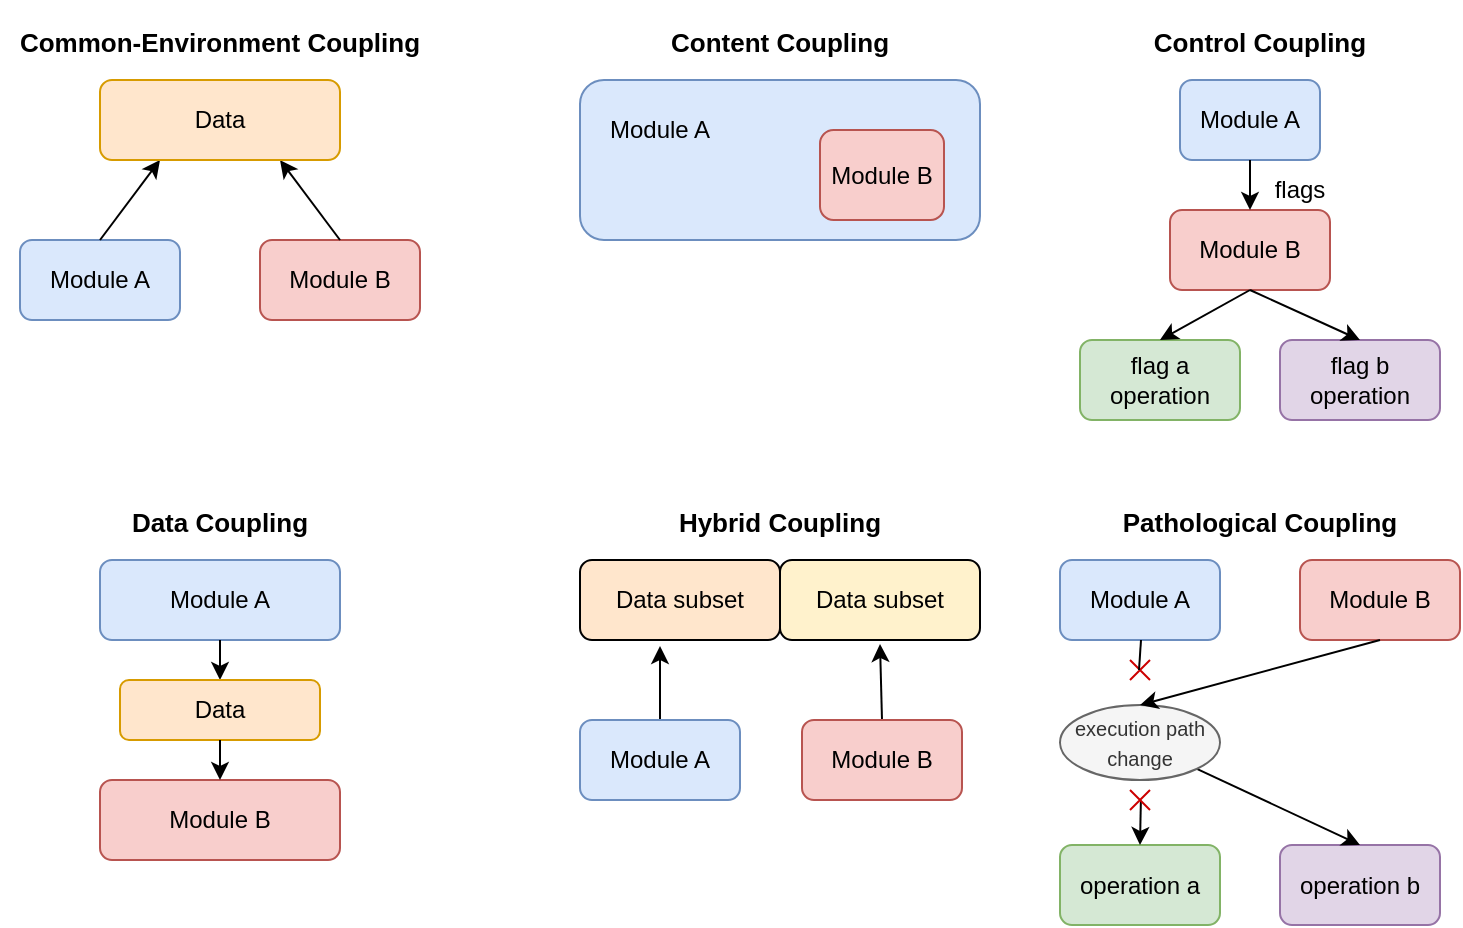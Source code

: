 <mxfile version="22.1.16" type="device">
  <diagram name="Page-1" id="mSbsEq8JNyIYG86Oy8Bk">
    <mxGraphModel dx="1475" dy="864" grid="1" gridSize="10" guides="1" tooltips="1" connect="1" arrows="1" fold="1" page="1" pageScale="1" pageWidth="827" pageHeight="1169" math="0" shadow="0">
      <root>
        <mxCell id="0" />
        <mxCell id="1" parent="0" />
        <mxCell id="Sy3r_Ziawrp9QfjnpfoK-3" value="Module A" style="rounded=1;whiteSpace=wrap;html=1;fillColor=#dae8fc;strokeColor=#6c8ebf;" vertex="1" parent="1">
          <mxGeometry x="40" y="240" width="80" height="40" as="geometry" />
        </mxCell>
        <mxCell id="Sy3r_Ziawrp9QfjnpfoK-4" value="Module B" style="rounded=1;whiteSpace=wrap;html=1;fillColor=#f8cecc;strokeColor=#b85450;" vertex="1" parent="1">
          <mxGeometry x="160" y="240" width="80" height="40" as="geometry" />
        </mxCell>
        <mxCell id="Sy3r_Ziawrp9QfjnpfoK-5" value="" style="endArrow=classic;html=1;rounded=0;entryX=0.25;entryY=1;entryDx=0;entryDy=0;exitX=0.5;exitY=0;exitDx=0;exitDy=0;" edge="1" parent="1" source="Sy3r_Ziawrp9QfjnpfoK-3" target="Sy3r_Ziawrp9QfjnpfoK-8">
          <mxGeometry width="50" height="50" relative="1" as="geometry">
            <mxPoint x="120" y="230" as="sourcePoint" />
            <mxPoint x="140" y="200" as="targetPoint" />
          </mxGeometry>
        </mxCell>
        <mxCell id="Sy3r_Ziawrp9QfjnpfoK-6" value="" style="endArrow=classic;html=1;rounded=0;exitX=0.5;exitY=0;exitDx=0;exitDy=0;entryX=0.75;entryY=1;entryDx=0;entryDy=0;" edge="1" parent="1" source="Sy3r_Ziawrp9QfjnpfoK-4" target="Sy3r_Ziawrp9QfjnpfoK-8">
          <mxGeometry width="50" height="50" relative="1" as="geometry">
            <mxPoint x="130" y="240" as="sourcePoint" />
            <mxPoint x="180" y="200" as="targetPoint" />
          </mxGeometry>
        </mxCell>
        <mxCell id="Sy3r_Ziawrp9QfjnpfoK-7" value="&lt;font style=&quot;font-size: 13px;&quot;&gt;Common-Environment Coupling&lt;/font&gt;" style="text;html=1;strokeColor=none;fillColor=none;align=center;verticalAlign=middle;whiteSpace=wrap;rounded=0;fontSize=18;fontStyle=1" vertex="1" parent="1">
          <mxGeometry x="30" y="120" width="220" height="40" as="geometry" />
        </mxCell>
        <mxCell id="Sy3r_Ziawrp9QfjnpfoK-8" value="Data" style="rounded=1;whiteSpace=wrap;html=1;fillColor=#ffe6cc;strokeColor=#d79b00;" vertex="1" parent="1">
          <mxGeometry x="80" y="160" width="120" height="40" as="geometry" />
        </mxCell>
        <mxCell id="Sy3r_Ziawrp9QfjnpfoK-10" value="" style="rounded=1;whiteSpace=wrap;html=1;fillColor=#dae8fc;strokeColor=#6c8ebf;" vertex="1" parent="1">
          <mxGeometry x="320" y="160" width="200" height="80" as="geometry" />
        </mxCell>
        <mxCell id="Sy3r_Ziawrp9QfjnpfoK-14" value="&lt;font style=&quot;font-size: 13px;&quot;&gt;Content Coupling&lt;/font&gt;" style="text;html=1;strokeColor=none;fillColor=none;align=center;verticalAlign=middle;whiteSpace=wrap;rounded=0;fontSize=18;fontStyle=1" vertex="1" parent="1">
          <mxGeometry x="320" y="120" width="200" height="40" as="geometry" />
        </mxCell>
        <mxCell id="Sy3r_Ziawrp9QfjnpfoK-16" value="Module A" style="text;html=1;strokeColor=none;fillColor=none;align=center;verticalAlign=middle;whiteSpace=wrap;rounded=0;" vertex="1" parent="1">
          <mxGeometry x="330" y="170" width="60" height="30" as="geometry" />
        </mxCell>
        <mxCell id="Sy3r_Ziawrp9QfjnpfoK-17" value="Module B" style="rounded=1;whiteSpace=wrap;html=1;fillColor=#f8cecc;strokeColor=#b85450;" vertex="1" parent="1">
          <mxGeometry x="440" y="185" width="62" height="45" as="geometry" />
        </mxCell>
        <mxCell id="Sy3r_Ziawrp9QfjnpfoK-19" value="&lt;font style=&quot;font-size: 13px;&quot;&gt;Control Coupling&lt;/font&gt;" style="text;html=1;strokeColor=none;fillColor=none;align=center;verticalAlign=middle;whiteSpace=wrap;rounded=0;fontSize=18;fontStyle=1" vertex="1" parent="1">
          <mxGeometry x="560" y="120" width="200" height="40" as="geometry" />
        </mxCell>
        <mxCell id="Sy3r_Ziawrp9QfjnpfoK-20" value="Module A" style="rounded=1;whiteSpace=wrap;html=1;fillColor=#dae8fc;strokeColor=#6c8ebf;" vertex="1" parent="1">
          <mxGeometry x="620" y="160" width="70" height="40" as="geometry" />
        </mxCell>
        <mxCell id="Sy3r_Ziawrp9QfjnpfoK-21" value="Module B" style="rounded=1;whiteSpace=wrap;html=1;fillColor=#f8cecc;strokeColor=#b85450;" vertex="1" parent="1">
          <mxGeometry x="615" y="225" width="80" height="40" as="geometry" />
        </mxCell>
        <mxCell id="Sy3r_Ziawrp9QfjnpfoK-22" value="flag a operation" style="rounded=1;whiteSpace=wrap;html=1;fillColor=#d5e8d4;strokeColor=#82b366;" vertex="1" parent="1">
          <mxGeometry x="570" y="290" width="80" height="40" as="geometry" />
        </mxCell>
        <mxCell id="Sy3r_Ziawrp9QfjnpfoK-23" value="flag b operation" style="rounded=1;whiteSpace=wrap;html=1;fillColor=#e1d5e7;strokeColor=#9673a6;" vertex="1" parent="1">
          <mxGeometry x="670" y="290" width="80" height="40" as="geometry" />
        </mxCell>
        <mxCell id="Sy3r_Ziawrp9QfjnpfoK-25" value="" style="endArrow=classic;html=1;rounded=0;exitX=0.5;exitY=1;exitDx=0;exitDy=0;entryX=0.5;entryY=0;entryDx=0;entryDy=0;" edge="1" parent="1" source="Sy3r_Ziawrp9QfjnpfoK-21" target="Sy3r_Ziawrp9QfjnpfoK-22">
          <mxGeometry width="50" height="50" relative="1" as="geometry">
            <mxPoint x="760" y="240" as="sourcePoint" />
            <mxPoint x="740" y="260" as="targetPoint" />
          </mxGeometry>
        </mxCell>
        <mxCell id="Sy3r_Ziawrp9QfjnpfoK-26" value="" style="endArrow=classic;html=1;rounded=0;entryX=0.5;entryY=0;entryDx=0;entryDy=0;exitX=0.5;exitY=1;exitDx=0;exitDy=0;" edge="1" parent="1" source="Sy3r_Ziawrp9QfjnpfoK-21" target="Sy3r_Ziawrp9QfjnpfoK-23">
          <mxGeometry width="50" height="50" relative="1" as="geometry">
            <mxPoint x="770" y="250" as="sourcePoint" />
            <mxPoint x="750" y="270" as="targetPoint" />
          </mxGeometry>
        </mxCell>
        <mxCell id="Sy3r_Ziawrp9QfjnpfoK-28" value="flags" style="text;html=1;strokeColor=none;fillColor=none;align=center;verticalAlign=middle;whiteSpace=wrap;rounded=0;" vertex="1" parent="1">
          <mxGeometry x="660" y="200" width="40" height="30" as="geometry" />
        </mxCell>
        <mxCell id="Sy3r_Ziawrp9QfjnpfoK-29" value="" style="endArrow=classic;html=1;rounded=0;entryX=0.5;entryY=0;entryDx=0;entryDy=0;exitX=0.5;exitY=1;exitDx=0;exitDy=0;" edge="1" parent="1" source="Sy3r_Ziawrp9QfjnpfoK-20" target="Sy3r_Ziawrp9QfjnpfoK-21">
          <mxGeometry width="50" height="50" relative="1" as="geometry">
            <mxPoint x="700" y="200" as="sourcePoint" />
            <mxPoint x="730" y="140" as="targetPoint" />
          </mxGeometry>
        </mxCell>
        <mxCell id="Sy3r_Ziawrp9QfjnpfoK-30" value="&lt;font style=&quot;font-size: 13px;&quot;&gt;Data Coupling&lt;/font&gt;" style="text;html=1;strokeColor=none;fillColor=none;align=center;verticalAlign=middle;whiteSpace=wrap;rounded=0;fontSize=18;fontStyle=1" vertex="1" parent="1">
          <mxGeometry x="40" y="360" width="200" height="40" as="geometry" />
        </mxCell>
        <mxCell id="Sy3r_Ziawrp9QfjnpfoK-31" value="Module A" style="rounded=1;whiteSpace=wrap;html=1;fillColor=#dae8fc;strokeColor=#6c8ebf;" vertex="1" parent="1">
          <mxGeometry x="80" y="400" width="120" height="40" as="geometry" />
        </mxCell>
        <mxCell id="Sy3r_Ziawrp9QfjnpfoK-32" value="Module B" style="rounded=1;whiteSpace=wrap;html=1;fillColor=#f8cecc;strokeColor=#b85450;" vertex="1" parent="1">
          <mxGeometry x="80" y="510" width="120" height="40" as="geometry" />
        </mxCell>
        <mxCell id="Sy3r_Ziawrp9QfjnpfoK-38" value="" style="endArrow=classic;html=1;rounded=0;entryX=0.5;entryY=0;entryDx=0;entryDy=0;exitX=0.5;exitY=1;exitDx=0;exitDy=0;" edge="1" parent="1" source="Sy3r_Ziawrp9QfjnpfoK-31" target="Sy3r_Ziawrp9QfjnpfoK-70">
          <mxGeometry width="50" height="50" relative="1" as="geometry">
            <mxPoint x="180" y="440" as="sourcePoint" />
            <mxPoint x="120" y="440" as="targetPoint" />
          </mxGeometry>
        </mxCell>
        <mxCell id="Sy3r_Ziawrp9QfjnpfoK-39" value="&lt;font style=&quot;font-size: 13px;&quot;&gt;Hybrid Coupling&lt;/font&gt;" style="text;html=1;strokeColor=none;fillColor=none;align=center;verticalAlign=middle;whiteSpace=wrap;rounded=0;fontSize=18;fontStyle=1" vertex="1" parent="1">
          <mxGeometry x="320" y="360" width="200" height="40" as="geometry" />
        </mxCell>
        <mxCell id="Sy3r_Ziawrp9QfjnpfoK-43" value="Data subset" style="text;html=1;strokeColor=default;fillColor=#fff2cc;align=center;verticalAlign=middle;whiteSpace=wrap;rounded=1;perimeterSpacing=2;" vertex="1" parent="1">
          <mxGeometry x="420" y="400" width="100" height="40" as="geometry" />
        </mxCell>
        <mxCell id="Sy3r_Ziawrp9QfjnpfoK-44" value="" style="endArrow=classic;html=1;rounded=0;exitX=0.5;exitY=0;exitDx=0;exitDy=0;entryX=0.4;entryY=1.075;entryDx=0;entryDy=0;entryPerimeter=0;" edge="1" parent="1" source="Sy3r_Ziawrp9QfjnpfoK-46" target="Sy3r_Ziawrp9QfjnpfoK-42">
          <mxGeometry width="50" height="50" relative="1" as="geometry">
            <mxPoint x="380" y="480" as="sourcePoint" />
            <mxPoint x="370" y="440" as="targetPoint" />
          </mxGeometry>
        </mxCell>
        <mxCell id="Sy3r_Ziawrp9QfjnpfoK-45" value="" style="endArrow=classic;html=1;rounded=0;exitX=0.5;exitY=0;exitDx=0;exitDy=0;entryX=0.5;entryY=1;entryDx=0;entryDy=0;" edge="1" parent="1" source="Sy3r_Ziawrp9QfjnpfoK-47" target="Sy3r_Ziawrp9QfjnpfoK-43">
          <mxGeometry width="50" height="50" relative="1" as="geometry">
            <mxPoint x="450" y="480" as="sourcePoint" />
            <mxPoint x="481" y="439" as="targetPoint" />
          </mxGeometry>
        </mxCell>
        <mxCell id="Sy3r_Ziawrp9QfjnpfoK-46" value="Module A" style="rounded=1;whiteSpace=wrap;html=1;fillColor=#dae8fc;strokeColor=#6c8ebf;" vertex="1" parent="1">
          <mxGeometry x="320" y="480" width="80" height="40" as="geometry" />
        </mxCell>
        <mxCell id="Sy3r_Ziawrp9QfjnpfoK-47" value="Module B" style="rounded=1;whiteSpace=wrap;html=1;fillColor=#f8cecc;strokeColor=#b85450;" vertex="1" parent="1">
          <mxGeometry x="431" y="480" width="80" height="40" as="geometry" />
        </mxCell>
        <mxCell id="Sy3r_Ziawrp9QfjnpfoK-48" value="&lt;font style=&quot;font-size: 13px;&quot;&gt;Pathological Coupling&lt;/font&gt;" style="text;html=1;strokeColor=none;fillColor=none;align=center;verticalAlign=middle;whiteSpace=wrap;rounded=0;fontSize=18;fontStyle=1" vertex="1" parent="1">
          <mxGeometry x="560" y="360" width="200" height="40" as="geometry" />
        </mxCell>
        <mxCell id="Sy3r_Ziawrp9QfjnpfoK-49" value="Module B" style="rounded=1;whiteSpace=wrap;html=1;fillColor=#f8cecc;strokeColor=#b85450;" vertex="1" parent="1">
          <mxGeometry x="680" y="400" width="80" height="40" as="geometry" />
        </mxCell>
        <mxCell id="Sy3r_Ziawrp9QfjnpfoK-50" value="Module A" style="rounded=1;whiteSpace=wrap;html=1;fillColor=#dae8fc;strokeColor=#6c8ebf;" vertex="1" parent="1">
          <mxGeometry x="560" y="400" width="80" height="40" as="geometry" />
        </mxCell>
        <mxCell id="Sy3r_Ziawrp9QfjnpfoK-51" value="operation a" style="rounded=1;whiteSpace=wrap;html=1;fillColor=#d5e8d4;strokeColor=#82b366;" vertex="1" parent="1">
          <mxGeometry x="560" y="542.5" width="80" height="40" as="geometry" />
        </mxCell>
        <mxCell id="Sy3r_Ziawrp9QfjnpfoK-52" value="operation b" style="rounded=1;whiteSpace=wrap;html=1;fillColor=#e1d5e7;strokeColor=#9673a6;" vertex="1" parent="1">
          <mxGeometry x="670" y="542.5" width="80" height="40" as="geometry" />
        </mxCell>
        <mxCell id="Sy3r_Ziawrp9QfjnpfoK-53" value="" style="endArrow=classic;html=1;rounded=0;entryX=0.5;entryY=0;entryDx=0;entryDy=0;" edge="1" parent="1" source="Sy3r_Ziawrp9QfjnpfoK-58" target="Sy3r_Ziawrp9QfjnpfoK-52">
          <mxGeometry width="50" height="50" relative="1" as="geometry">
            <mxPoint x="650" y="522.5" as="sourcePoint" />
            <mxPoint x="710" y="522.5" as="targetPoint" />
          </mxGeometry>
        </mxCell>
        <mxCell id="Sy3r_Ziawrp9QfjnpfoK-57" value="" style="endArrow=classic;html=1;rounded=0;entryX=0.5;entryY=0;entryDx=0;entryDy=0;exitX=0.544;exitY=0.522;exitDx=0;exitDy=0;exitPerimeter=0;" edge="1" parent="1" source="Sy3r_Ziawrp9QfjnpfoK-62" target="Sy3r_Ziawrp9QfjnpfoK-51">
          <mxGeometry width="50" height="50" relative="1" as="geometry">
            <mxPoint x="610" y="522.5" as="sourcePoint" />
            <mxPoint x="800" y="512.5" as="targetPoint" />
            <Array as="points" />
          </mxGeometry>
        </mxCell>
        <mxCell id="Sy3r_Ziawrp9QfjnpfoK-58" value="&lt;font style=&quot;font-size: 10px;&quot;&gt;execution path change&lt;/font&gt;" style="ellipse;whiteSpace=wrap;html=1;fillColor=#f5f5f5;fontColor=#333333;strokeColor=#666666;" vertex="1" parent="1">
          <mxGeometry x="560" y="472.5" width="80" height="37.5" as="geometry" />
        </mxCell>
        <mxCell id="Sy3r_Ziawrp9QfjnpfoK-62" value="" style="shape=mxgraph.sysml.x;fontColor=#CC0000;strokeColor=#CC0000;" vertex="1" parent="1">
          <mxGeometry x="595" y="515" width="10" height="10" as="geometry" />
        </mxCell>
        <mxCell id="Sy3r_Ziawrp9QfjnpfoK-65" value="" style="shape=mxgraph.sysml.x;fontColor=#CC0000;strokeColor=#CC0000;" vertex="1" parent="1">
          <mxGeometry x="595" y="450" width="10" height="10" as="geometry" />
        </mxCell>
        <mxCell id="Sy3r_Ziawrp9QfjnpfoK-69" value="" style="endArrow=none;html=1;rounded=0;" edge="1" parent="1">
          <mxGeometry width="50" height="50" relative="1" as="geometry">
            <mxPoint x="599.5" y="455" as="sourcePoint" />
            <mxPoint x="600.5" y="440" as="targetPoint" />
          </mxGeometry>
        </mxCell>
        <mxCell id="Sy3r_Ziawrp9QfjnpfoK-56" value="" style="endArrow=classic;html=1;rounded=0;exitX=0.5;exitY=1;exitDx=0;exitDy=0;entryX=0.5;entryY=0;entryDx=0;entryDy=0;" edge="1" parent="1" source="Sy3r_Ziawrp9QfjnpfoK-49" target="Sy3r_Ziawrp9QfjnpfoK-58">
          <mxGeometry width="50" height="50" relative="1" as="geometry">
            <mxPoint x="670" y="440" as="sourcePoint" />
            <mxPoint x="650" y="480" as="targetPoint" />
          </mxGeometry>
        </mxCell>
        <mxCell id="Sy3r_Ziawrp9QfjnpfoK-42" value="Data subset" style="text;html=1;strokeColor=default;fillColor=#ffe6cc;align=center;verticalAlign=middle;whiteSpace=wrap;rounded=1;" vertex="1" parent="1">
          <mxGeometry x="320" y="400" width="100" height="40" as="geometry" />
        </mxCell>
        <mxCell id="Sy3r_Ziawrp9QfjnpfoK-70" value="Data" style="rounded=1;whiteSpace=wrap;html=1;fillColor=#ffe6cc;strokeColor=#d79b00;" vertex="1" parent="1">
          <mxGeometry x="90" y="460" width="100" height="30" as="geometry" />
        </mxCell>
        <mxCell id="Sy3r_Ziawrp9QfjnpfoK-71" value="" style="endArrow=classic;html=1;rounded=0;entryX=0.5;entryY=0;entryDx=0;entryDy=0;exitX=0.5;exitY=1;exitDx=0;exitDy=0;" edge="1" parent="1" source="Sy3r_Ziawrp9QfjnpfoK-70" target="Sy3r_Ziawrp9QfjnpfoK-32">
          <mxGeometry width="50" height="50" relative="1" as="geometry">
            <mxPoint x="210" y="543" as="sourcePoint" />
            <mxPoint x="130" y="510" as="targetPoint" />
          </mxGeometry>
        </mxCell>
      </root>
    </mxGraphModel>
  </diagram>
</mxfile>
